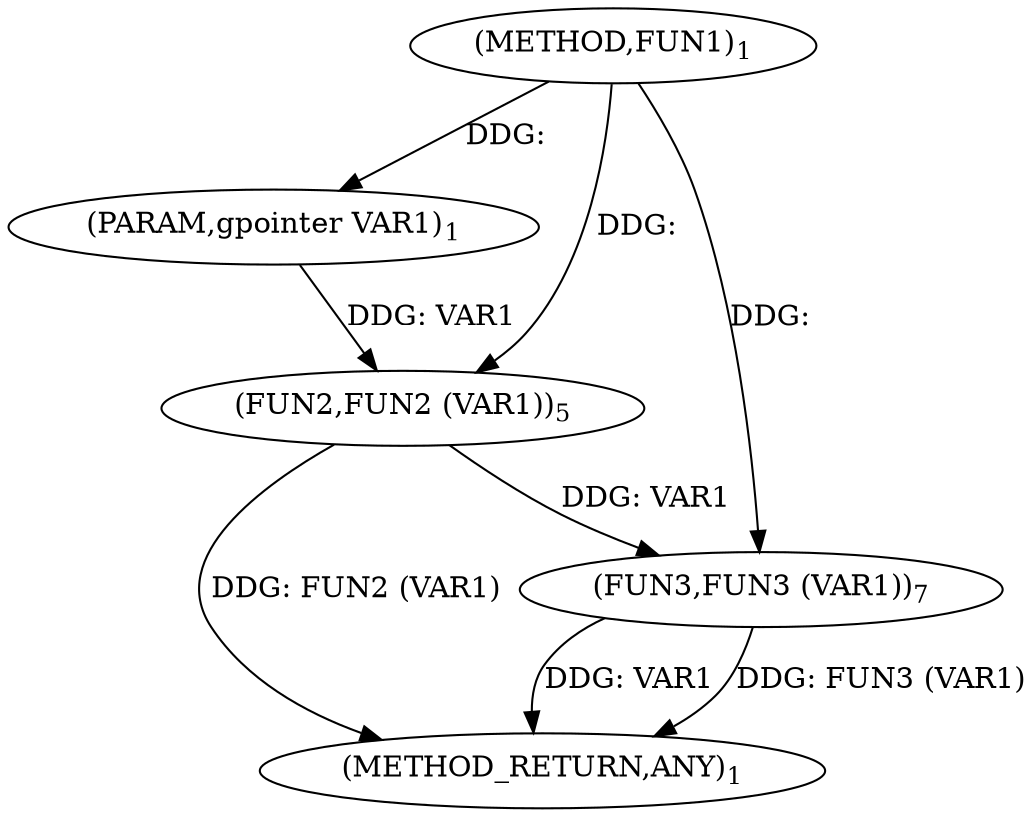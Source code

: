 digraph "FUN1" {  
"8" [label = <(METHOD,FUN1)<SUB>1</SUB>> ]
"15" [label = <(METHOD_RETURN,ANY)<SUB>1</SUB>> ]
"9" [label = <(PARAM,gpointer VAR1)<SUB>1</SUB>> ]
"11" [label = <(FUN2,FUN2 (VAR1))<SUB>5</SUB>> ]
"13" [label = <(FUN3,FUN3 (VAR1))<SUB>7</SUB>> ]
  "11" -> "15"  [ label = "DDG: FUN2 (VAR1)"] 
  "13" -> "15"  [ label = "DDG: VAR1"] 
  "13" -> "15"  [ label = "DDG: FUN3 (VAR1)"] 
  "8" -> "9"  [ label = "DDG: "] 
  "9" -> "11"  [ label = "DDG: VAR1"] 
  "8" -> "11"  [ label = "DDG: "] 
  "11" -> "13"  [ label = "DDG: VAR1"] 
  "8" -> "13"  [ label = "DDG: "] 
}
